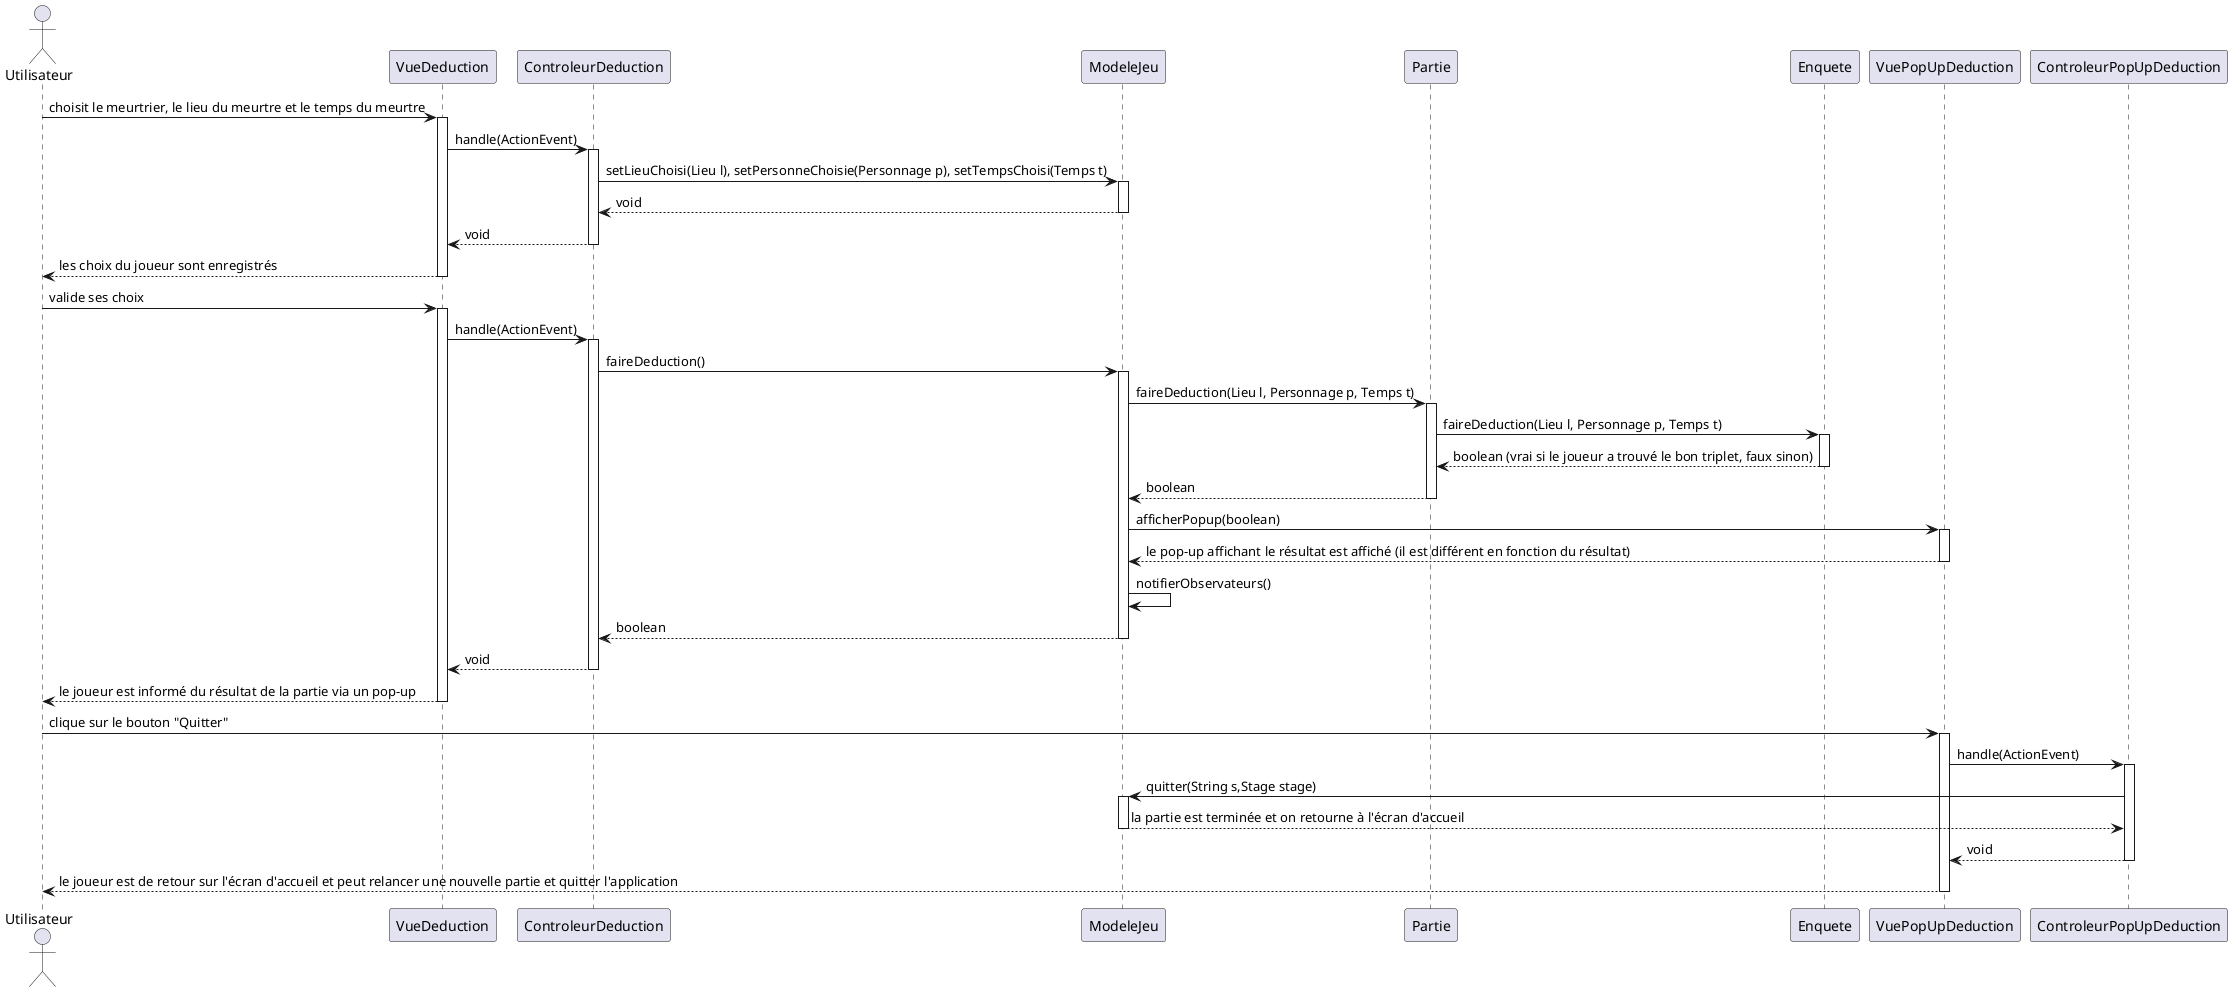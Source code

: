 @startuml
'https://plantuml.com/sequence-diagram

actor Utilisateur
participant VueDeduction
participant ControleurDeduction
participant ModeleJeu
participant Partie
participant Enquete
participant VuePopUpDeduction
participant ControleurPopUpDeduction

Utilisateur -> VueDeduction: choisit le meurtrier, le lieu du meurtre et le temps du meurtre
activate VueDeduction
VueDeduction -> ControleurDeduction: handle(ActionEvent)
activate ControleurDeduction
ControleurDeduction -> ModeleJeu: setLieuChoisi(Lieu l), setPersonneChoisie(Personnage p), setTempsChoisi(Temps t)
activate ModeleJeu
ModeleJeu --> ControleurDeduction: void
deactivate ModeleJeu
ControleurDeduction --> VueDeduction: void
deactivate ControleurDeduction
VueDeduction --> Utilisateur: les choix du joueur sont enregistrés
deactivate VueDeduction

Utilisateur -> VueDeduction: valide ses choix
activate VueDeduction
VueDeduction -> ControleurDeduction: handle(ActionEvent)
activate ControleurDeduction
ControleurDeduction -> ModeleJeu: faireDeduction()
activate ModeleJeu
ModeleJeu -> Partie: faireDeduction(Lieu l, Personnage p, Temps t)
activate Partie
Partie -> Enquete: faireDeduction(Lieu l, Personnage p, Temps t)
activate Enquete
Enquete --> Partie: boolean (vrai si le joueur a trouvé le bon triplet, faux sinon)
deactivate Enquete
Partie --> ModeleJeu: boolean
deactivate Partie
ModeleJeu -> VuePopUpDeduction: afficherPopup(boolean)
activate VuePopUpDeduction
VuePopUpDeduction --> ModeleJeu: le pop-up affichant le résultat est affiché (il est différent en fonction du résultat)
deactivate VuePopUpDeduction
ModeleJeu -> ModeleJeu : notifierObservateurs()
ModeleJeu --> ControleurDeduction: boolean
deactivate ModeleJeu
ControleurDeduction --> VueDeduction: void
deactivate ControleurDeduction
VueDeduction --> Utilisateur: le joueur est informé du résultat de la partie via un pop-up
deactivate VueDeduction

Utilisateur -> VuePopUpDeduction: clique sur le bouton "Quitter"
activate VuePopUpDeduction
VuePopUpDeduction -> ControleurPopUpDeduction: handle(ActionEvent)
activate ControleurPopUpDeduction
ControleurPopUpDeduction -> ModeleJeu : quitter(String s,Stage stage)
activate ModeleJeu
ModeleJeu --> ControleurPopUpDeduction : la partie est terminée et on retourne à l'écran d'accueil
deactivate ModeleJeu
ControleurPopUpDeduction --> VuePopUpDeduction: void
deactivate ControleurPopUpDeduction
VuePopUpDeduction --> Utilisateur: le joueur est de retour sur l'écran d'accueil et peut relancer une nouvelle partie et quitter l'application
deactivate VuePopUpDeduction
@enduml